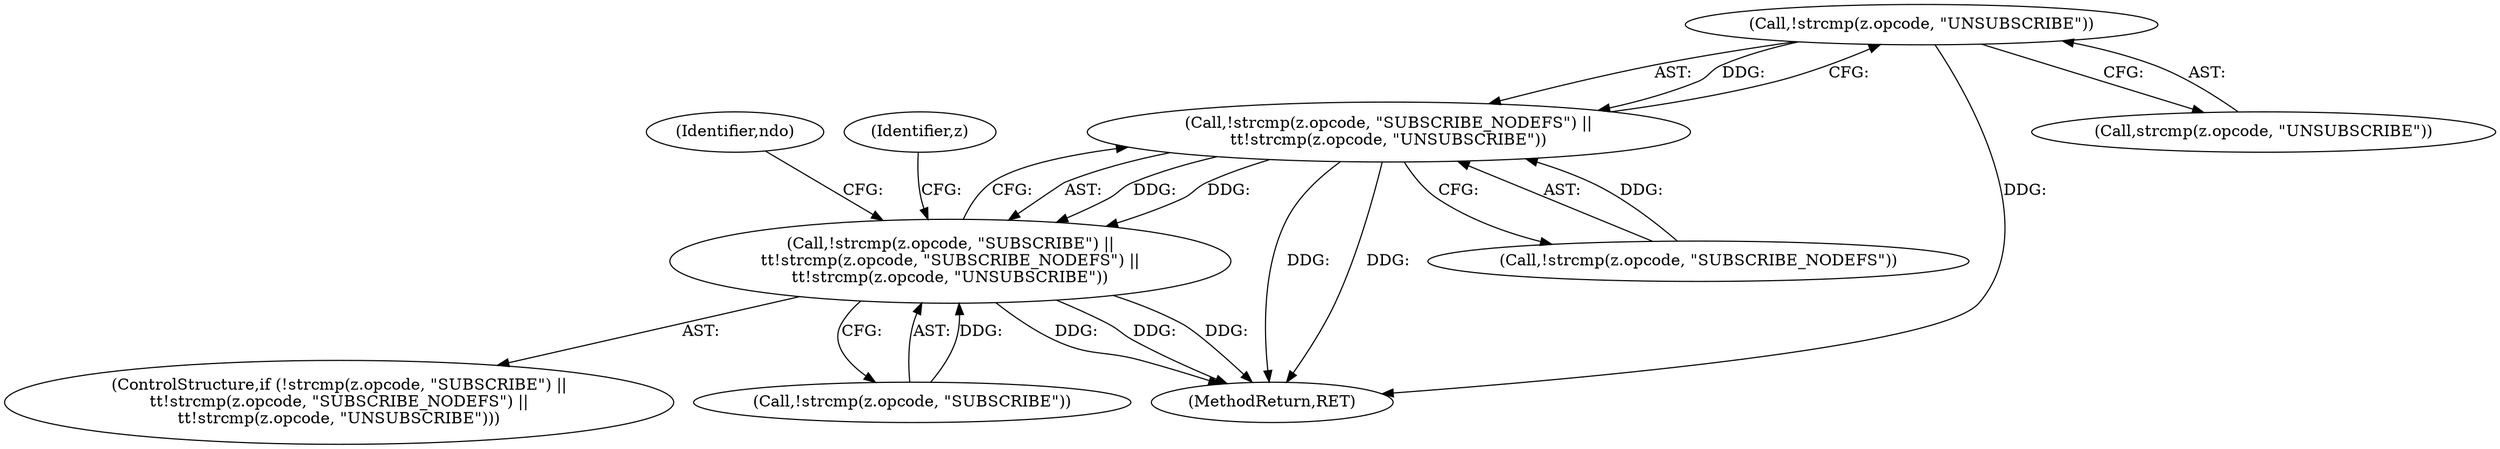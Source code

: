 digraph "0_tcpdump_d17507ffa3e9742199b02a66aa940e79ababfa30_0@API" {
"1000409" [label="(Call,!strcmp(z.opcode, \"UNSUBSCRIBE\"))"];
"1000402" [label="(Call,!strcmp(z.opcode, \"SUBSCRIBE_NODEFS\") ||\n\t\t!strcmp(z.opcode, \"UNSUBSCRIBE\"))"];
"1000395" [label="(Call,!strcmp(z.opcode, \"SUBSCRIBE\") ||\n\t\t!strcmp(z.opcode, \"SUBSCRIBE_NODEFS\") ||\n\t\t!strcmp(z.opcode, \"UNSUBSCRIBE\"))"];
"1000410" [label="(Call,strcmp(z.opcode, \"UNSUBSCRIBE\"))"];
"1000394" [label="(ControlStructure,if (!strcmp(z.opcode, \"SUBSCRIBE\") ||\n\t\t!strcmp(z.opcode, \"SUBSCRIBE_NODEFS\") ||\n\t\t!strcmp(z.opcode, \"UNSUBSCRIBE\")))"];
"1000748" [label="(MethodReturn,RET)"];
"1000418" [label="(Identifier,ndo)"];
"1000402" [label="(Call,!strcmp(z.opcode, \"SUBSCRIBE_NODEFS\") ||\n\t\t!strcmp(z.opcode, \"UNSUBSCRIBE\"))"];
"1000396" [label="(Call,!strcmp(z.opcode, \"SUBSCRIBE\"))"];
"1000403" [label="(Call,!strcmp(z.opcode, \"SUBSCRIBE_NODEFS\"))"];
"1000395" [label="(Call,!strcmp(z.opcode, \"SUBSCRIBE\") ||\n\t\t!strcmp(z.opcode, \"SUBSCRIBE_NODEFS\") ||\n\t\t!strcmp(z.opcode, \"UNSUBSCRIBE\"))"];
"1000480" [label="(Identifier,z)"];
"1000409" [label="(Call,!strcmp(z.opcode, \"UNSUBSCRIBE\"))"];
"1000409" -> "1000402"  [label="AST: "];
"1000409" -> "1000410"  [label="CFG: "];
"1000410" -> "1000409"  [label="AST: "];
"1000402" -> "1000409"  [label="CFG: "];
"1000409" -> "1000748"  [label="DDG: "];
"1000409" -> "1000402"  [label="DDG: "];
"1000402" -> "1000395"  [label="AST: "];
"1000402" -> "1000403"  [label="CFG: "];
"1000403" -> "1000402"  [label="AST: "];
"1000395" -> "1000402"  [label="CFG: "];
"1000402" -> "1000748"  [label="DDG: "];
"1000402" -> "1000748"  [label="DDG: "];
"1000402" -> "1000395"  [label="DDG: "];
"1000402" -> "1000395"  [label="DDG: "];
"1000403" -> "1000402"  [label="DDG: "];
"1000395" -> "1000394"  [label="AST: "];
"1000395" -> "1000396"  [label="CFG: "];
"1000396" -> "1000395"  [label="AST: "];
"1000418" -> "1000395"  [label="CFG: "];
"1000480" -> "1000395"  [label="CFG: "];
"1000395" -> "1000748"  [label="DDG: "];
"1000395" -> "1000748"  [label="DDG: "];
"1000395" -> "1000748"  [label="DDG: "];
"1000396" -> "1000395"  [label="DDG: "];
}

